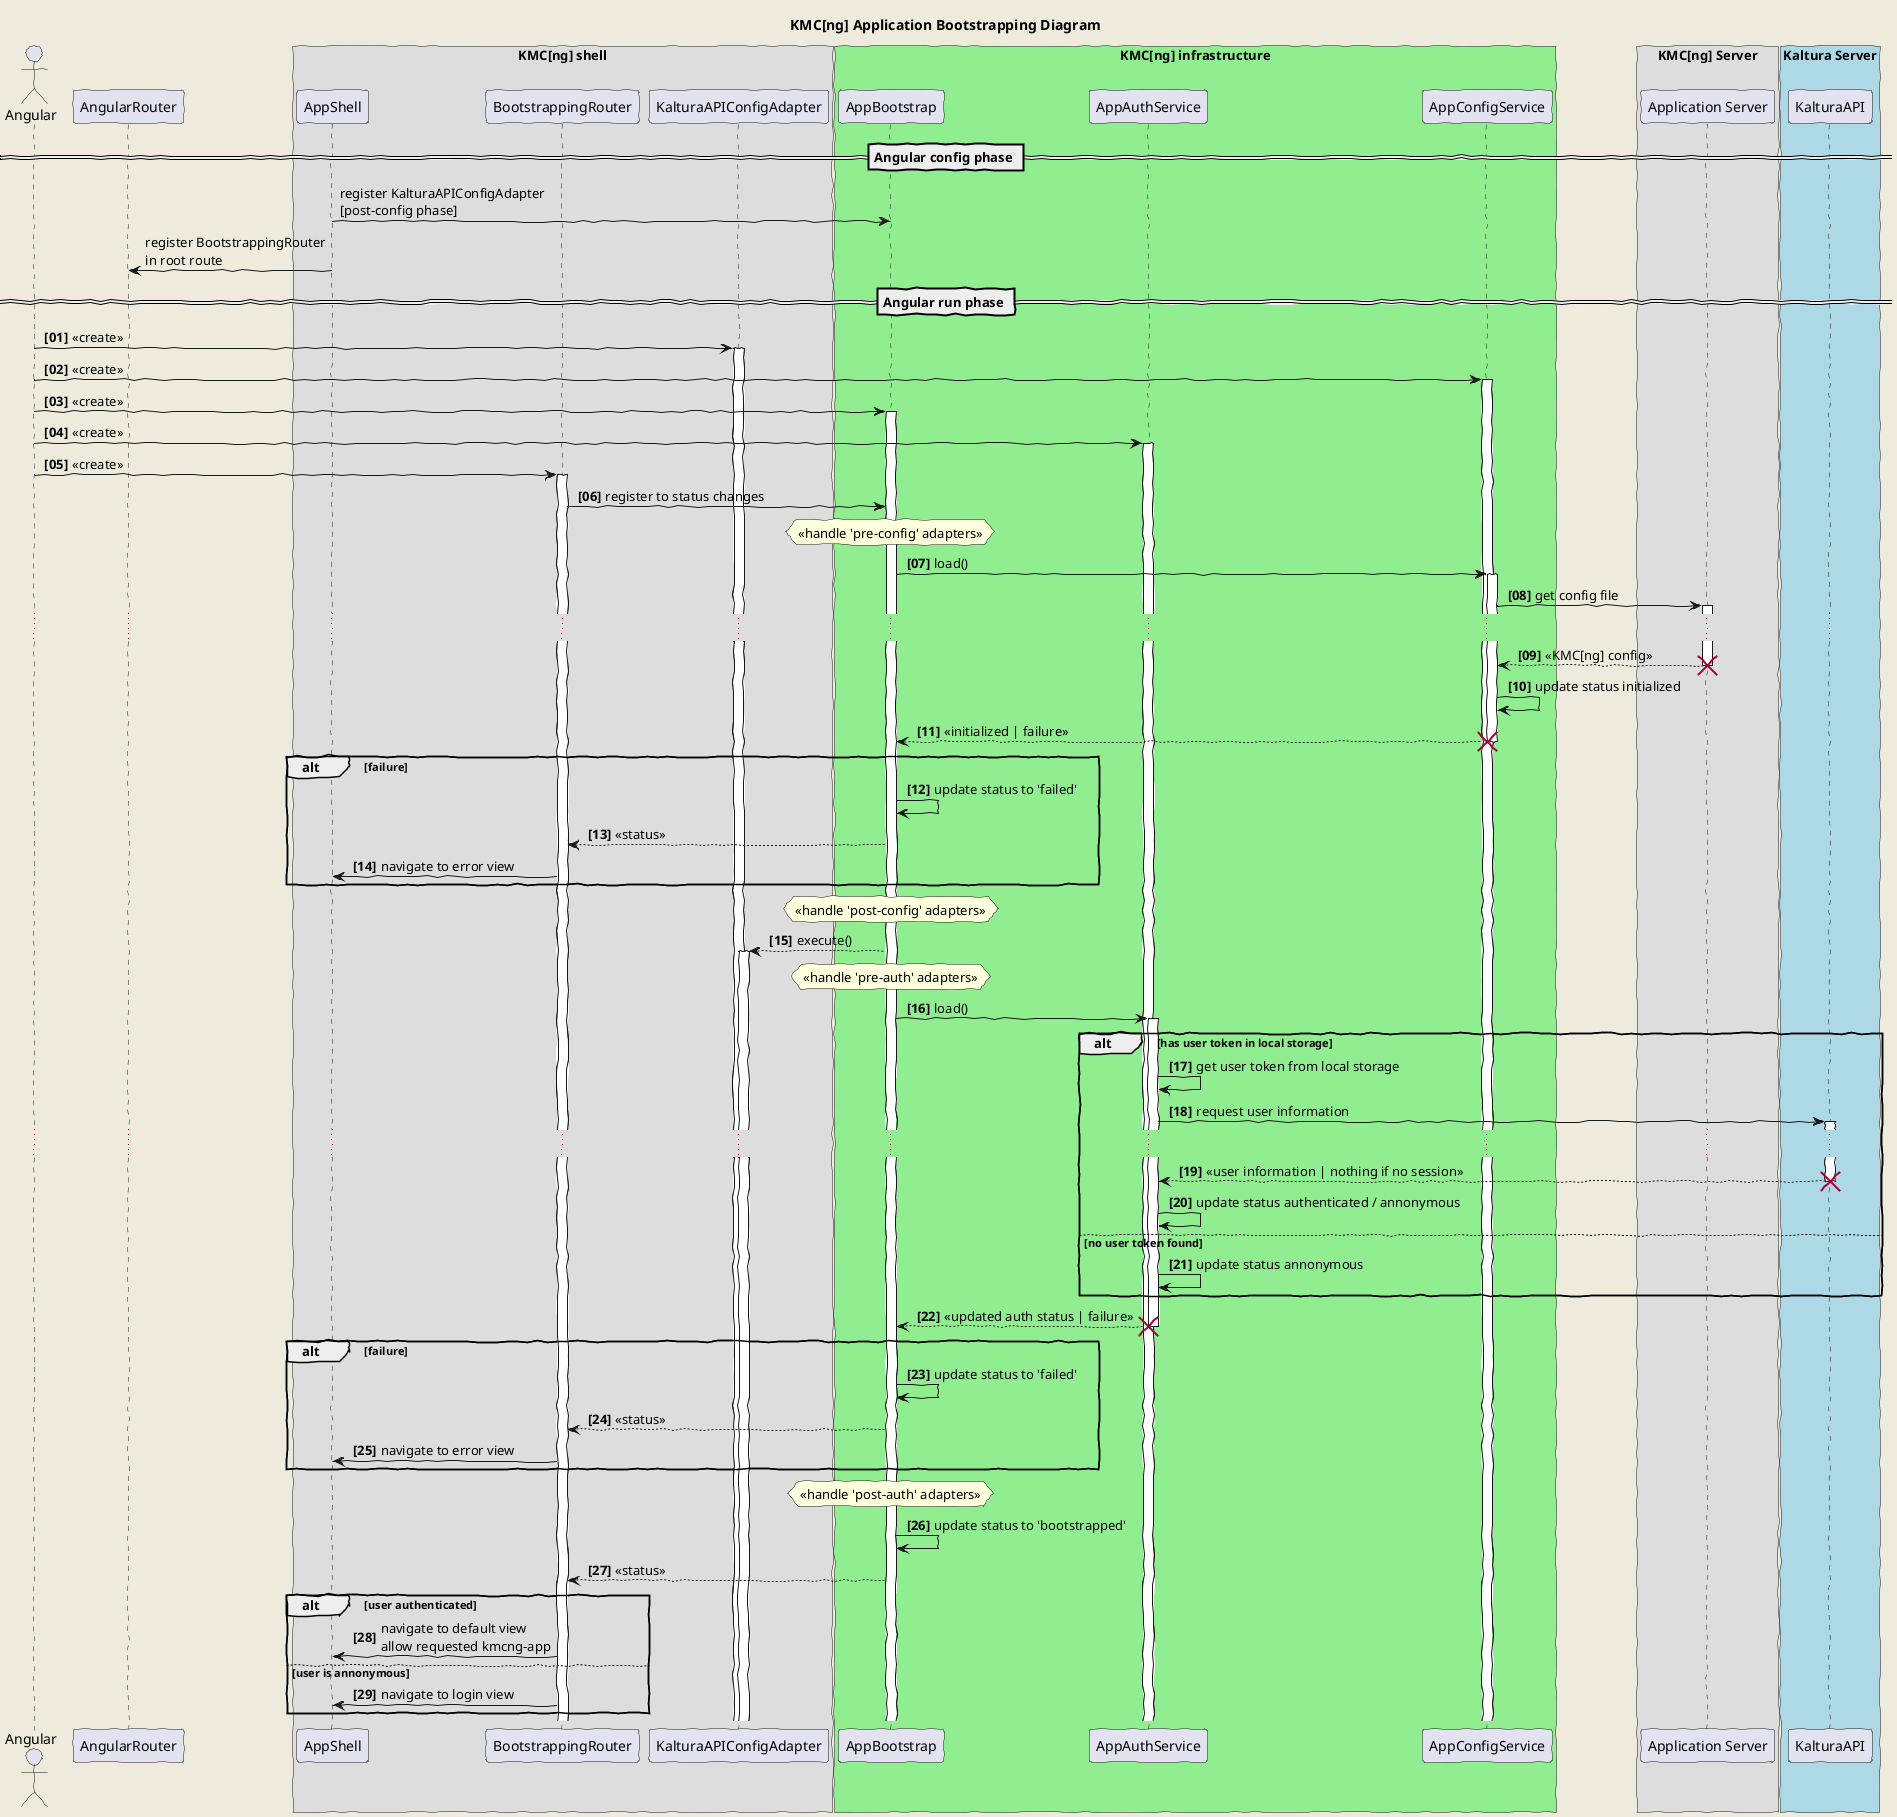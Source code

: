 @startuml
skinparam backgroundColor #EEEBDC
skinparam handwritten true

title KMC[ng] Application Bootstrapping Diagram
actor Angular
participant AngularRouter
box "KMC[ng] shell"
participant AppShell
participant BootstrappingRouter
participant KalturaAPIConfigAdapter
endbox
box "KMC[ng] infrastructure" #LightGreen
participant AppBootstrap
participant AppAuthService
participant AppConfigService
endbox
box "KMC[ng] Server"
participant KMCngServer as "Application Server"
endbox
box "Kaltura Server" #LightBlue
participant KalturaAPI
endbox


== Angular config phase ==

AppShell -> AppBootstrap  : register KalturaAPIConfigAdapter\n[post-config phase]
AngularRouter <- AppShell : register BootstrappingRouter\nin root route

 == Angular run phase ==

autonumber "<b> [00]"
Angular -> KalturaAPIConfigAdapter : << create >>
activate  KalturaAPIConfigAdapter
Angular -> AppConfigService : << create >>
activate  AppConfigService
Angular -> AppBootstrap : << create >>
activate AppBootstrap
Angular -> AppAuthService : << create >>
activate AppAuthService
Angular -> BootstrappingRouter : << create >>
activate BootstrappingRouter
BootstrappingRouter -> AppBootstrap : register to status changes

hnote over AppBootstrap: << handle 'pre-config' adapters >>
AppBootstrap -> AppConfigService : load()
activate AppConfigService
AppConfigService -> KMCngServer : get config file
activate KMCngServer
...
KMCngServer --> AppConfigService : << KMC[ng] config >>
destroy KMCngServer

AppConfigService -> AppConfigService: update status initialized
AppConfigService --> AppBootstrap: << initialized | failure >>
destroy AppConfigService

alt failure
AppBootstrap -> AppBootstrap : update status to 'failed'
AppBootstrap --> BootstrappingRouter : << status >>
BootstrappingRouter -> AppShell: navigate to error view
end

hnote over AppBootstrap: << handle 'post-config' adapters >>

AppBootstrap --> KalturaAPIConfigAdapter : execute()
activate KalturaAPIConfigAdapter


hnote over AppBootstrap: << handle 'pre-auth' adapters >>

AppBootstrap -> AppAuthService : load()
activate AppAuthService

alt has user token in local storage
    AppAuthService -> AppAuthService : get user token from local storage
    AppAuthService -> KalturaAPI: request user information
    activate KalturaAPI
    ...
    KalturaAPI --> AppAuthService: << user information | nothing if no session >>
    destroy KalturaAPI
    AppAuthService -> AppAuthService: update status authenticated / annonymous
else no user token found
    AppAuthService -> AppAuthService : update status annonymous
end
AppAuthService --> AppBootstrap : << updated auth status | failure >>
destroy AppAuthService

alt failure
AppBootstrap -> AppBootstrap : update status to 'failed'
AppBootstrap --> BootstrappingRouter : << status >>
BootstrappingRouter -> AppShell: navigate to error view
end

hnote over AppBootstrap: << handle 'post-auth' adapters >>

AppBootstrap -> AppBootstrap : update status to 'bootstrapped'
AppBootstrap --> BootstrappingRouter : << status >>

alt user authenticated
BootstrappingRouter -> AppShell : navigate to default view\nallow requested kmcng-app
else user is annonymous
BootstrappingRouter -> AppShell: navigate to login view
end

@enduml